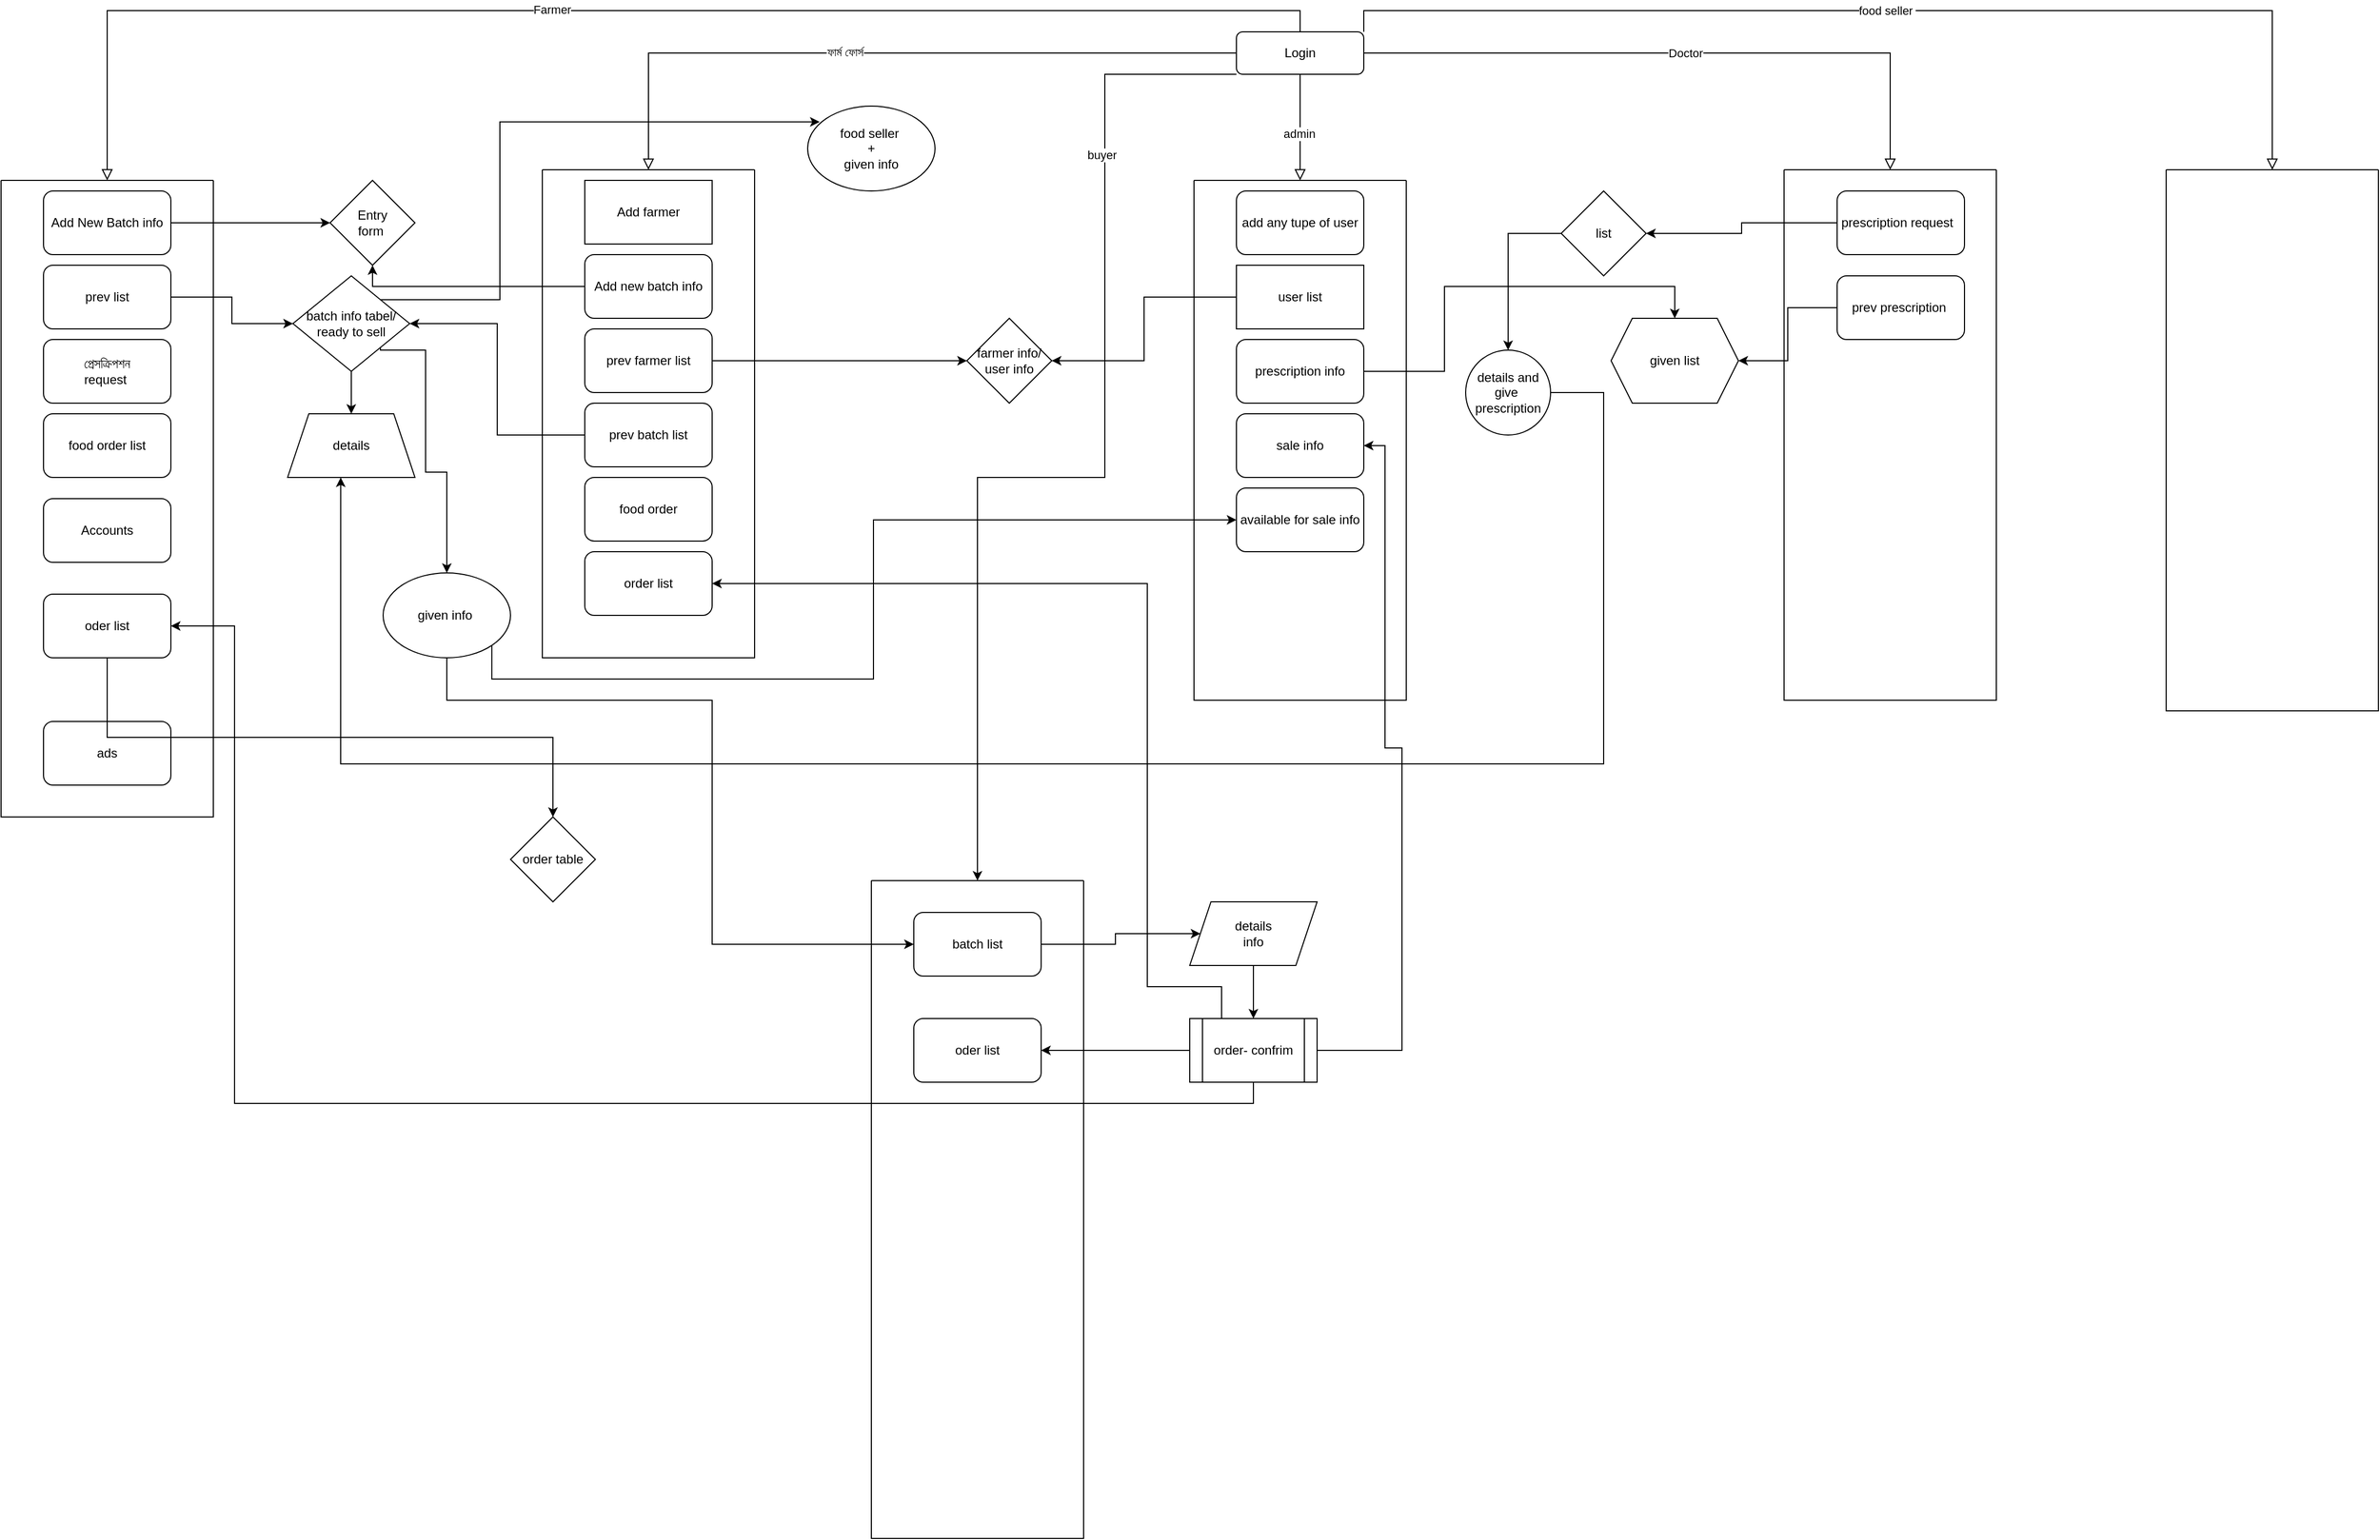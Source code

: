 <mxfile version="21.3.5" type="github">
  <diagram id="C5RBs43oDa-KdzZeNtuy" name="Page-1">
    <mxGraphModel dx="2193" dy="728" grid="1" gridSize="10" guides="1" tooltips="1" connect="1" arrows="1" fold="1" page="1" pageScale="1" pageWidth="827" pageHeight="1169" math="0" shadow="0">
      <root>
        <mxCell id="WIyWlLk6GJQsqaUBKTNV-0" />
        <mxCell id="WIyWlLk6GJQsqaUBKTNV-1" parent="WIyWlLk6GJQsqaUBKTNV-0" />
        <mxCell id="WIyWlLk6GJQsqaUBKTNV-2" value="" style="rounded=0;html=1;jettySize=auto;orthogonalLoop=1;fontSize=11;endArrow=block;endFill=0;endSize=8;strokeWidth=1;shadow=0;labelBackgroundColor=none;edgeStyle=orthogonalEdgeStyle;entryX=0.5;entryY=0;entryDx=0;entryDy=0;exitX=0.5;exitY=0;exitDx=0;exitDy=0;" parent="WIyWlLk6GJQsqaUBKTNV-1" source="WIyWlLk6GJQsqaUBKTNV-3" target="rfF3xyyndjlrV5NvCtdU-0" edge="1">
          <mxGeometry relative="1" as="geometry">
            <mxPoint x="220" y="170" as="targetPoint" />
          </mxGeometry>
        </mxCell>
        <mxCell id="rfF3xyyndjlrV5NvCtdU-1" value="Farmer" style="edgeLabel;html=1;align=center;verticalAlign=middle;resizable=0;points=[];" vertex="1" connectable="0" parent="WIyWlLk6GJQsqaUBKTNV-2">
          <mxGeometry x="0.112" y="-1" relative="1" as="geometry">
            <mxPoint as="offset" />
          </mxGeometry>
        </mxCell>
        <mxCell id="rfF3xyyndjlrV5NvCtdU-62" style="edgeStyle=orthogonalEdgeStyle;rounded=0;orthogonalLoop=1;jettySize=auto;html=1;exitX=0;exitY=1;exitDx=0;exitDy=0;" edge="1" parent="WIyWlLk6GJQsqaUBKTNV-1" source="WIyWlLk6GJQsqaUBKTNV-3" target="rfF3xyyndjlrV5NvCtdU-61">
          <mxGeometry relative="1" as="geometry">
            <Array as="points">
              <mxPoint x="230" y="90" />
              <mxPoint x="230" y="470" />
              <mxPoint x="110" y="470" />
            </Array>
          </mxGeometry>
        </mxCell>
        <mxCell id="rfF3xyyndjlrV5NvCtdU-63" value="buyer" style="edgeLabel;html=1;align=center;verticalAlign=middle;resizable=0;points=[];" vertex="1" connectable="0" parent="rfF3xyyndjlrV5NvCtdU-62">
          <mxGeometry x="-0.601" y="-3" relative="1" as="geometry">
            <mxPoint y="-1" as="offset" />
          </mxGeometry>
        </mxCell>
        <mxCell id="WIyWlLk6GJQsqaUBKTNV-3" value="Login" style="rounded=1;whiteSpace=wrap;html=1;fontSize=12;glass=0;strokeWidth=1;shadow=0;" parent="WIyWlLk6GJQsqaUBKTNV-1" vertex="1">
          <mxGeometry x="354" y="50" width="120" height="40" as="geometry" />
        </mxCell>
        <mxCell id="rfF3xyyndjlrV5NvCtdU-0" value="" style="swimlane;startSize=0;" vertex="1" parent="WIyWlLk6GJQsqaUBKTNV-1">
          <mxGeometry x="-810" y="190" width="200" height="600" as="geometry">
            <mxRectangle x="10" y="180" width="50" height="40" as="alternateBounds" />
          </mxGeometry>
        </mxCell>
        <mxCell id="rfF3xyyndjlrV5NvCtdU-9" value="Add New Batch info" style="rounded=1;whiteSpace=wrap;html=1;" vertex="1" parent="rfF3xyyndjlrV5NvCtdU-0">
          <mxGeometry x="40" y="10" width="120" height="60" as="geometry" />
        </mxCell>
        <mxCell id="rfF3xyyndjlrV5NvCtdU-10" value="prev list" style="rounded=1;whiteSpace=wrap;html=1;" vertex="1" parent="rfF3xyyndjlrV5NvCtdU-0">
          <mxGeometry x="40" y="80" width="120" height="60" as="geometry" />
        </mxCell>
        <mxCell id="rfF3xyyndjlrV5NvCtdU-11" value="প্রেসক্রিপশন&lt;br&gt;request&amp;nbsp;" style="rounded=1;whiteSpace=wrap;html=1;" vertex="1" parent="rfF3xyyndjlrV5NvCtdU-0">
          <mxGeometry x="40" y="150" width="120" height="60" as="geometry" />
        </mxCell>
        <mxCell id="rfF3xyyndjlrV5NvCtdU-12" value="food order list" style="rounded=1;whiteSpace=wrap;html=1;" vertex="1" parent="rfF3xyyndjlrV5NvCtdU-0">
          <mxGeometry x="40" y="220" width="120" height="60" as="geometry" />
        </mxCell>
        <mxCell id="rfF3xyyndjlrV5NvCtdU-14" value="ads" style="rounded=1;whiteSpace=wrap;html=1;" vertex="1" parent="rfF3xyyndjlrV5NvCtdU-0">
          <mxGeometry x="40" y="510" width="120" height="60" as="geometry" />
        </mxCell>
        <mxCell id="rfF3xyyndjlrV5NvCtdU-18" value="Accounts" style="rounded=1;whiteSpace=wrap;html=1;" vertex="1" parent="rfF3xyyndjlrV5NvCtdU-0">
          <mxGeometry x="40" y="300" width="120" height="60" as="geometry" />
        </mxCell>
        <mxCell id="rfF3xyyndjlrV5NvCtdU-78" value="oder list" style="rounded=1;whiteSpace=wrap;html=1;" vertex="1" parent="rfF3xyyndjlrV5NvCtdU-0">
          <mxGeometry x="40" y="390" width="120" height="60" as="geometry" />
        </mxCell>
        <mxCell id="rfF3xyyndjlrV5NvCtdU-2" value="" style="swimlane;startSize=0;" vertex="1" parent="WIyWlLk6GJQsqaUBKTNV-1">
          <mxGeometry x="-300" y="180" width="200" height="460" as="geometry">
            <mxRectangle x="270" y="180" width="50" height="40" as="alternateBounds" />
          </mxGeometry>
        </mxCell>
        <mxCell id="rfF3xyyndjlrV5NvCtdU-15" value="Add farmer" style="whiteSpace=wrap;html=1;" vertex="1" parent="rfF3xyyndjlrV5NvCtdU-2">
          <mxGeometry x="40" y="10" width="120" height="60" as="geometry" />
        </mxCell>
        <mxCell id="rfF3xyyndjlrV5NvCtdU-16" value="Add new batch info" style="rounded=1;whiteSpace=wrap;html=1;" vertex="1" parent="rfF3xyyndjlrV5NvCtdU-2">
          <mxGeometry x="40" y="80" width="120" height="60" as="geometry" />
        </mxCell>
        <mxCell id="rfF3xyyndjlrV5NvCtdU-19" value="prev farmer list" style="rounded=1;whiteSpace=wrap;html=1;" vertex="1" parent="rfF3xyyndjlrV5NvCtdU-2">
          <mxGeometry x="40" y="150" width="120" height="60" as="geometry" />
        </mxCell>
        <mxCell id="rfF3xyyndjlrV5NvCtdU-20" value="prev batch list" style="rounded=1;whiteSpace=wrap;html=1;" vertex="1" parent="rfF3xyyndjlrV5NvCtdU-2">
          <mxGeometry x="40" y="220" width="120" height="60" as="geometry" />
        </mxCell>
        <mxCell id="rfF3xyyndjlrV5NvCtdU-22" value="food order" style="rounded=1;whiteSpace=wrap;html=1;" vertex="1" parent="rfF3xyyndjlrV5NvCtdU-2">
          <mxGeometry x="40" y="290" width="120" height="60" as="geometry" />
        </mxCell>
        <mxCell id="rfF3xyyndjlrV5NvCtdU-82" value="order list" style="rounded=1;whiteSpace=wrap;html=1;" vertex="1" parent="rfF3xyyndjlrV5NvCtdU-2">
          <mxGeometry x="40" y="360" width="120" height="60" as="geometry" />
        </mxCell>
        <mxCell id="rfF3xyyndjlrV5NvCtdU-7" value="" style="rounded=0;html=1;jettySize=auto;orthogonalLoop=1;fontSize=11;endArrow=block;endFill=0;endSize=8;strokeWidth=1;shadow=0;labelBackgroundColor=none;edgeStyle=orthogonalEdgeStyle;entryX=0.5;entryY=0;entryDx=0;entryDy=0;" edge="1" parent="WIyWlLk6GJQsqaUBKTNV-1" source="WIyWlLk6GJQsqaUBKTNV-3" target="rfF3xyyndjlrV5NvCtdU-2">
          <mxGeometry relative="1" as="geometry">
            <mxPoint x="350" y="70" as="sourcePoint" />
            <mxPoint x="111" y="187" as="targetPoint" />
          </mxGeometry>
        </mxCell>
        <mxCell id="rfF3xyyndjlrV5NvCtdU-8" value="ফার্ম ফোর্স" style="edgeLabel;html=1;align=center;verticalAlign=middle;resizable=0;points=[];" vertex="1" connectable="0" parent="rfF3xyyndjlrV5NvCtdU-7">
          <mxGeometry x="0.112" y="-1" relative="1" as="geometry">
            <mxPoint as="offset" />
          </mxGeometry>
        </mxCell>
        <mxCell id="rfF3xyyndjlrV5NvCtdU-23" value="" style="swimlane;startSize=0;" vertex="1" parent="WIyWlLk6GJQsqaUBKTNV-1">
          <mxGeometry x="314" y="190" width="200" height="490" as="geometry" />
        </mxCell>
        <mxCell id="rfF3xyyndjlrV5NvCtdU-27" value="add any tupe of user" style="rounded=1;whiteSpace=wrap;html=1;" vertex="1" parent="rfF3xyyndjlrV5NvCtdU-23">
          <mxGeometry x="40" y="10" width="120" height="60" as="geometry" />
        </mxCell>
        <mxCell id="rfF3xyyndjlrV5NvCtdU-28" value="user list" style="rounded=0;whiteSpace=wrap;html=1;" vertex="1" parent="rfF3xyyndjlrV5NvCtdU-23">
          <mxGeometry x="40" y="80" width="120" height="60" as="geometry" />
        </mxCell>
        <mxCell id="rfF3xyyndjlrV5NvCtdU-29" value="prescription info" style="rounded=1;whiteSpace=wrap;html=1;" vertex="1" parent="rfF3xyyndjlrV5NvCtdU-23">
          <mxGeometry x="40" y="150" width="120" height="60" as="geometry" />
        </mxCell>
        <mxCell id="rfF3xyyndjlrV5NvCtdU-30" value="sale info" style="rounded=1;whiteSpace=wrap;html=1;" vertex="1" parent="rfF3xyyndjlrV5NvCtdU-23">
          <mxGeometry x="40" y="220" width="120" height="60" as="geometry" />
        </mxCell>
        <mxCell id="rfF3xyyndjlrV5NvCtdU-31" value="available for sale info" style="rounded=1;whiteSpace=wrap;html=1;" vertex="1" parent="rfF3xyyndjlrV5NvCtdU-23">
          <mxGeometry x="40" y="290" width="120" height="60" as="geometry" />
        </mxCell>
        <mxCell id="rfF3xyyndjlrV5NvCtdU-25" value="" style="rounded=0;html=1;jettySize=auto;orthogonalLoop=1;fontSize=11;endArrow=block;endFill=0;endSize=8;strokeWidth=1;shadow=0;labelBackgroundColor=none;edgeStyle=orthogonalEdgeStyle;entryX=0.5;entryY=0;entryDx=0;entryDy=0;exitX=0.5;exitY=1;exitDx=0;exitDy=0;" edge="1" parent="WIyWlLk6GJQsqaUBKTNV-1" source="WIyWlLk6GJQsqaUBKTNV-3" target="rfF3xyyndjlrV5NvCtdU-23">
          <mxGeometry relative="1" as="geometry">
            <mxPoint x="364" y="80" as="sourcePoint" />
            <mxPoint y="200" as="targetPoint" />
          </mxGeometry>
        </mxCell>
        <mxCell id="rfF3xyyndjlrV5NvCtdU-26" value="admin" style="edgeLabel;html=1;align=center;verticalAlign=middle;resizable=0;points=[];" vertex="1" connectable="0" parent="rfF3xyyndjlrV5NvCtdU-25">
          <mxGeometry x="0.112" y="-1" relative="1" as="geometry">
            <mxPoint as="offset" />
          </mxGeometry>
        </mxCell>
        <mxCell id="rfF3xyyndjlrV5NvCtdU-32" value="Entry&lt;br&gt;form&amp;nbsp;" style="rhombus;whiteSpace=wrap;html=1;" vertex="1" parent="WIyWlLk6GJQsqaUBKTNV-1">
          <mxGeometry x="-500" y="190" width="80" height="80" as="geometry" />
        </mxCell>
        <mxCell id="rfF3xyyndjlrV5NvCtdU-33" style="edgeStyle=orthogonalEdgeStyle;rounded=0;orthogonalLoop=1;jettySize=auto;html=1;entryX=0;entryY=0.5;entryDx=0;entryDy=0;" edge="1" parent="WIyWlLk6GJQsqaUBKTNV-1" source="rfF3xyyndjlrV5NvCtdU-9" target="rfF3xyyndjlrV5NvCtdU-32">
          <mxGeometry relative="1" as="geometry" />
        </mxCell>
        <mxCell id="rfF3xyyndjlrV5NvCtdU-34" style="edgeStyle=orthogonalEdgeStyle;rounded=0;orthogonalLoop=1;jettySize=auto;html=1;entryX=0.5;entryY=1;entryDx=0;entryDy=0;" edge="1" parent="WIyWlLk6GJQsqaUBKTNV-1" source="rfF3xyyndjlrV5NvCtdU-16" target="rfF3xyyndjlrV5NvCtdU-32">
          <mxGeometry relative="1" as="geometry" />
        </mxCell>
        <mxCell id="rfF3xyyndjlrV5NvCtdU-57" style="edgeStyle=orthogonalEdgeStyle;rounded=0;orthogonalLoop=1;jettySize=auto;html=1;exitX=0.5;exitY=1;exitDx=0;exitDy=0;entryX=0.5;entryY=0;entryDx=0;entryDy=0;" edge="1" parent="WIyWlLk6GJQsqaUBKTNV-1" source="rfF3xyyndjlrV5NvCtdU-35" target="rfF3xyyndjlrV5NvCtdU-51">
          <mxGeometry relative="1" as="geometry" />
        </mxCell>
        <mxCell id="rfF3xyyndjlrV5NvCtdU-65" style="edgeStyle=orthogonalEdgeStyle;rounded=0;orthogonalLoop=1;jettySize=auto;html=1;exitX=1;exitY=1;exitDx=0;exitDy=0;entryX=0.5;entryY=0;entryDx=0;entryDy=0;" edge="1" parent="WIyWlLk6GJQsqaUBKTNV-1" source="rfF3xyyndjlrV5NvCtdU-35" target="rfF3xyyndjlrV5NvCtdU-64">
          <mxGeometry relative="1" as="geometry">
            <Array as="points">
              <mxPoint x="-410" y="350" />
              <mxPoint x="-410" y="465" />
              <mxPoint x="-390" y="465" />
            </Array>
          </mxGeometry>
        </mxCell>
        <mxCell id="rfF3xyyndjlrV5NvCtdU-85" style="edgeStyle=orthogonalEdgeStyle;rounded=0;orthogonalLoop=1;jettySize=auto;html=1;exitX=1;exitY=0;exitDx=0;exitDy=0;entryX=0.094;entryY=0.186;entryDx=0;entryDy=0;entryPerimeter=0;" edge="1" parent="WIyWlLk6GJQsqaUBKTNV-1" source="rfF3xyyndjlrV5NvCtdU-35" target="rfF3xyyndjlrV5NvCtdU-84">
          <mxGeometry relative="1" as="geometry">
            <Array as="points">
              <mxPoint x="-340" y="302" />
              <mxPoint x="-340" y="135" />
            </Array>
          </mxGeometry>
        </mxCell>
        <mxCell id="rfF3xyyndjlrV5NvCtdU-35" value="batch info tabel/ ready to sell" style="rhombus;whiteSpace=wrap;html=1;" vertex="1" parent="WIyWlLk6GJQsqaUBKTNV-1">
          <mxGeometry x="-535" y="280" width="110" height="90" as="geometry" />
        </mxCell>
        <mxCell id="rfF3xyyndjlrV5NvCtdU-36" style="edgeStyle=orthogonalEdgeStyle;rounded=0;orthogonalLoop=1;jettySize=auto;html=1;entryX=0;entryY=0.5;entryDx=0;entryDy=0;" edge="1" parent="WIyWlLk6GJQsqaUBKTNV-1" source="rfF3xyyndjlrV5NvCtdU-10" target="rfF3xyyndjlrV5NvCtdU-35">
          <mxGeometry relative="1" as="geometry" />
        </mxCell>
        <mxCell id="rfF3xyyndjlrV5NvCtdU-37" style="edgeStyle=orthogonalEdgeStyle;rounded=0;orthogonalLoop=1;jettySize=auto;html=1;entryX=1;entryY=0.5;entryDx=0;entryDy=0;" edge="1" parent="WIyWlLk6GJQsqaUBKTNV-1" source="rfF3xyyndjlrV5NvCtdU-20" target="rfF3xyyndjlrV5NvCtdU-35">
          <mxGeometry relative="1" as="geometry" />
        </mxCell>
        <mxCell id="rfF3xyyndjlrV5NvCtdU-38" value="farmer info/ user info" style="rhombus;whiteSpace=wrap;html=1;" vertex="1" parent="WIyWlLk6GJQsqaUBKTNV-1">
          <mxGeometry x="100" y="320" width="80" height="80" as="geometry" />
        </mxCell>
        <mxCell id="rfF3xyyndjlrV5NvCtdU-39" style="edgeStyle=orthogonalEdgeStyle;rounded=0;orthogonalLoop=1;jettySize=auto;html=1;entryX=0;entryY=0.5;entryDx=0;entryDy=0;" edge="1" parent="WIyWlLk6GJQsqaUBKTNV-1" source="rfF3xyyndjlrV5NvCtdU-19" target="rfF3xyyndjlrV5NvCtdU-38">
          <mxGeometry relative="1" as="geometry" />
        </mxCell>
        <mxCell id="rfF3xyyndjlrV5NvCtdU-40" style="edgeStyle=orthogonalEdgeStyle;rounded=0;orthogonalLoop=1;jettySize=auto;html=1;" edge="1" parent="WIyWlLk6GJQsqaUBKTNV-1" source="rfF3xyyndjlrV5NvCtdU-28" target="rfF3xyyndjlrV5NvCtdU-38">
          <mxGeometry relative="1" as="geometry" />
        </mxCell>
        <mxCell id="rfF3xyyndjlrV5NvCtdU-41" value="" style="swimlane;startSize=0;" vertex="1" parent="WIyWlLk6GJQsqaUBKTNV-1">
          <mxGeometry x="870" y="180" width="200" height="500" as="geometry" />
        </mxCell>
        <mxCell id="rfF3xyyndjlrV5NvCtdU-45" value="prescription request&amp;nbsp;&amp;nbsp;" style="rounded=1;whiteSpace=wrap;html=1;" vertex="1" parent="rfF3xyyndjlrV5NvCtdU-41">
          <mxGeometry x="50" y="20" width="120" height="60" as="geometry" />
        </mxCell>
        <mxCell id="rfF3xyyndjlrV5NvCtdU-53" value="prev prescription&amp;nbsp;" style="rounded=1;whiteSpace=wrap;html=1;" vertex="1" parent="rfF3xyyndjlrV5NvCtdU-41">
          <mxGeometry x="50" y="100" width="120" height="60" as="geometry" />
        </mxCell>
        <mxCell id="rfF3xyyndjlrV5NvCtdU-42" value="" style="rounded=0;html=1;jettySize=auto;orthogonalLoop=1;fontSize=11;endArrow=block;endFill=0;endSize=8;strokeWidth=1;shadow=0;labelBackgroundColor=none;edgeStyle=orthogonalEdgeStyle;entryX=0.5;entryY=0;entryDx=0;entryDy=0;exitX=1;exitY=0.5;exitDx=0;exitDy=0;" edge="1" parent="WIyWlLk6GJQsqaUBKTNV-1" source="WIyWlLk6GJQsqaUBKTNV-3" target="rfF3xyyndjlrV5NvCtdU-41">
          <mxGeometry relative="1" as="geometry">
            <mxPoint x="424" y="100" as="sourcePoint" />
            <mxPoint x="424" y="200" as="targetPoint" />
          </mxGeometry>
        </mxCell>
        <mxCell id="rfF3xyyndjlrV5NvCtdU-44" value="Doctor" style="edgeLabel;html=1;align=center;verticalAlign=middle;resizable=0;points=[];" vertex="1" connectable="0" parent="rfF3xyyndjlrV5NvCtdU-42">
          <mxGeometry x="-0.0" relative="1" as="geometry">
            <mxPoint as="offset" />
          </mxGeometry>
        </mxCell>
        <mxCell id="rfF3xyyndjlrV5NvCtdU-49" value="" style="edgeStyle=orthogonalEdgeStyle;rounded=0;orthogonalLoop=1;jettySize=auto;html=1;" edge="1" parent="WIyWlLk6GJQsqaUBKTNV-1" source="rfF3xyyndjlrV5NvCtdU-46" target="rfF3xyyndjlrV5NvCtdU-48">
          <mxGeometry relative="1" as="geometry" />
        </mxCell>
        <mxCell id="rfF3xyyndjlrV5NvCtdU-46" value="list" style="rhombus;whiteSpace=wrap;html=1;" vertex="1" parent="WIyWlLk6GJQsqaUBKTNV-1">
          <mxGeometry x="660" y="200" width="80" height="80" as="geometry" />
        </mxCell>
        <mxCell id="rfF3xyyndjlrV5NvCtdU-47" style="edgeStyle=orthogonalEdgeStyle;rounded=0;orthogonalLoop=1;jettySize=auto;html=1;entryX=1;entryY=0.5;entryDx=0;entryDy=0;" edge="1" parent="WIyWlLk6GJQsqaUBKTNV-1" source="rfF3xyyndjlrV5NvCtdU-45" target="rfF3xyyndjlrV5NvCtdU-46">
          <mxGeometry relative="1" as="geometry" />
        </mxCell>
        <mxCell id="rfF3xyyndjlrV5NvCtdU-52" style="edgeStyle=orthogonalEdgeStyle;rounded=0;orthogonalLoop=1;jettySize=auto;html=1;entryX=0.417;entryY=1;entryDx=0;entryDy=0;entryPerimeter=0;" edge="1" parent="WIyWlLk6GJQsqaUBKTNV-1" source="rfF3xyyndjlrV5NvCtdU-48" target="rfF3xyyndjlrV5NvCtdU-51">
          <mxGeometry relative="1" as="geometry">
            <Array as="points">
              <mxPoint x="700" y="740" />
              <mxPoint x="-490" y="740" />
            </Array>
          </mxGeometry>
        </mxCell>
        <mxCell id="rfF3xyyndjlrV5NvCtdU-48" value="details and give&amp;nbsp;&lt;br&gt;prescription" style="ellipse;whiteSpace=wrap;html=1;" vertex="1" parent="WIyWlLk6GJQsqaUBKTNV-1">
          <mxGeometry x="570" y="350" width="80" height="80" as="geometry" />
        </mxCell>
        <mxCell id="rfF3xyyndjlrV5NvCtdU-51" value="details" style="shape=trapezoid;perimeter=trapezoidPerimeter;whiteSpace=wrap;html=1;fixedSize=1;" vertex="1" parent="WIyWlLk6GJQsqaUBKTNV-1">
          <mxGeometry x="-540" y="410" width="120" height="60" as="geometry" />
        </mxCell>
        <mxCell id="rfF3xyyndjlrV5NvCtdU-54" style="edgeStyle=orthogonalEdgeStyle;rounded=0;orthogonalLoop=1;jettySize=auto;html=1;entryX=1;entryY=0.5;entryDx=0;entryDy=0;" edge="1" parent="WIyWlLk6GJQsqaUBKTNV-1" source="rfF3xyyndjlrV5NvCtdU-53" target="rfF3xyyndjlrV5NvCtdU-55">
          <mxGeometry relative="1" as="geometry" />
        </mxCell>
        <mxCell id="rfF3xyyndjlrV5NvCtdU-55" value="given list" style="shape=hexagon;perimeter=hexagonPerimeter2;whiteSpace=wrap;html=1;fixedSize=1;" vertex="1" parent="WIyWlLk6GJQsqaUBKTNV-1">
          <mxGeometry x="707" y="320" width="120" height="80" as="geometry" />
        </mxCell>
        <mxCell id="rfF3xyyndjlrV5NvCtdU-56" style="edgeStyle=orthogonalEdgeStyle;rounded=0;orthogonalLoop=1;jettySize=auto;html=1;entryX=0.5;entryY=0;entryDx=0;entryDy=0;" edge="1" parent="WIyWlLk6GJQsqaUBKTNV-1" source="rfF3xyyndjlrV5NvCtdU-29" target="rfF3xyyndjlrV5NvCtdU-55">
          <mxGeometry relative="1" as="geometry">
            <Array as="points">
              <mxPoint x="550" y="370" />
              <mxPoint x="550" y="290" />
              <mxPoint x="767" y="290" />
            </Array>
          </mxGeometry>
        </mxCell>
        <mxCell id="rfF3xyyndjlrV5NvCtdU-58" value="" style="swimlane;startSize=0;" vertex="1" parent="WIyWlLk6GJQsqaUBKTNV-1">
          <mxGeometry x="1230" y="180" width="200" height="510" as="geometry" />
        </mxCell>
        <mxCell id="rfF3xyyndjlrV5NvCtdU-59" value="" style="rounded=0;html=1;jettySize=auto;orthogonalLoop=1;fontSize=11;endArrow=block;endFill=0;endSize=8;strokeWidth=1;shadow=0;labelBackgroundColor=none;edgeStyle=orthogonalEdgeStyle;entryX=0.5;entryY=0;entryDx=0;entryDy=0;exitX=1;exitY=0;exitDx=0;exitDy=0;" edge="1" parent="WIyWlLk6GJQsqaUBKTNV-1" source="WIyWlLk6GJQsqaUBKTNV-3" target="rfF3xyyndjlrV5NvCtdU-58">
          <mxGeometry relative="1" as="geometry">
            <mxPoint x="484" y="80" as="sourcePoint" />
            <mxPoint x="980" y="190" as="targetPoint" />
          </mxGeometry>
        </mxCell>
        <mxCell id="rfF3xyyndjlrV5NvCtdU-60" value="food seller&amp;nbsp;" style="edgeLabel;html=1;align=center;verticalAlign=middle;resizable=0;points=[];" vertex="1" connectable="0" parent="rfF3xyyndjlrV5NvCtdU-59">
          <mxGeometry x="-0.0" relative="1" as="geometry">
            <mxPoint as="offset" />
          </mxGeometry>
        </mxCell>
        <mxCell id="rfF3xyyndjlrV5NvCtdU-61" value="" style="swimlane;startSize=0;" vertex="1" parent="WIyWlLk6GJQsqaUBKTNV-1">
          <mxGeometry x="10" y="850" width="200" height="620" as="geometry" />
        </mxCell>
        <mxCell id="rfF3xyyndjlrV5NvCtdU-68" value="batch list" style="rounded=1;whiteSpace=wrap;html=1;" vertex="1" parent="rfF3xyyndjlrV5NvCtdU-61">
          <mxGeometry x="40" y="30" width="120" height="60" as="geometry" />
        </mxCell>
        <mxCell id="rfF3xyyndjlrV5NvCtdU-73" value="oder list" style="rounded=1;whiteSpace=wrap;html=1;" vertex="1" parent="rfF3xyyndjlrV5NvCtdU-61">
          <mxGeometry x="40" y="130" width="120" height="60" as="geometry" />
        </mxCell>
        <mxCell id="rfF3xyyndjlrV5NvCtdU-66" style="edgeStyle=orthogonalEdgeStyle;rounded=0;orthogonalLoop=1;jettySize=auto;html=1;entryX=0;entryY=0.5;entryDx=0;entryDy=0;" edge="1" parent="WIyWlLk6GJQsqaUBKTNV-1" source="rfF3xyyndjlrV5NvCtdU-64" target="rfF3xyyndjlrV5NvCtdU-68">
          <mxGeometry relative="1" as="geometry">
            <mxPoint x="-20" y="1162.222" as="targetPoint" />
            <Array as="points">
              <mxPoint x="-390" y="680" />
              <mxPoint x="-140" y="680" />
              <mxPoint x="-140" y="910" />
            </Array>
          </mxGeometry>
        </mxCell>
        <mxCell id="rfF3xyyndjlrV5NvCtdU-86" style="edgeStyle=orthogonalEdgeStyle;rounded=0;orthogonalLoop=1;jettySize=auto;html=1;exitX=1;exitY=1;exitDx=0;exitDy=0;entryX=0;entryY=0.5;entryDx=0;entryDy=0;" edge="1" parent="WIyWlLk6GJQsqaUBKTNV-1" source="rfF3xyyndjlrV5NvCtdU-64" target="rfF3xyyndjlrV5NvCtdU-31">
          <mxGeometry relative="1" as="geometry">
            <Array as="points">
              <mxPoint x="-348" y="660" />
              <mxPoint x="12" y="660" />
              <mxPoint x="12" y="510" />
            </Array>
          </mxGeometry>
        </mxCell>
        <mxCell id="rfF3xyyndjlrV5NvCtdU-64" value="given info&amp;nbsp;" style="ellipse;whiteSpace=wrap;html=1;" vertex="1" parent="WIyWlLk6GJQsqaUBKTNV-1">
          <mxGeometry x="-450" y="560" width="120" height="80" as="geometry" />
        </mxCell>
        <mxCell id="rfF3xyyndjlrV5NvCtdU-74" style="edgeStyle=orthogonalEdgeStyle;rounded=0;orthogonalLoop=1;jettySize=auto;html=1;exitX=0.5;exitY=1;exitDx=0;exitDy=0;entryX=0.5;entryY=0;entryDx=0;entryDy=0;" edge="1" parent="WIyWlLk6GJQsqaUBKTNV-1" source="rfF3xyyndjlrV5NvCtdU-69" target="rfF3xyyndjlrV5NvCtdU-72">
          <mxGeometry relative="1" as="geometry" />
        </mxCell>
        <mxCell id="rfF3xyyndjlrV5NvCtdU-69" value="details&lt;br&gt;info" style="shape=parallelogram;perimeter=parallelogramPerimeter;whiteSpace=wrap;html=1;fixedSize=1;" vertex="1" parent="WIyWlLk6GJQsqaUBKTNV-1">
          <mxGeometry x="310" y="870" width="120" height="60" as="geometry" />
        </mxCell>
        <mxCell id="rfF3xyyndjlrV5NvCtdU-70" style="edgeStyle=orthogonalEdgeStyle;rounded=0;orthogonalLoop=1;jettySize=auto;html=1;" edge="1" parent="WIyWlLk6GJQsqaUBKTNV-1" source="rfF3xyyndjlrV5NvCtdU-68" target="rfF3xyyndjlrV5NvCtdU-69">
          <mxGeometry relative="1" as="geometry" />
        </mxCell>
        <mxCell id="rfF3xyyndjlrV5NvCtdU-75" style="edgeStyle=orthogonalEdgeStyle;rounded=0;orthogonalLoop=1;jettySize=auto;html=1;" edge="1" parent="WIyWlLk6GJQsqaUBKTNV-1" source="rfF3xyyndjlrV5NvCtdU-72" target="rfF3xyyndjlrV5NvCtdU-73">
          <mxGeometry relative="1" as="geometry" />
        </mxCell>
        <mxCell id="rfF3xyyndjlrV5NvCtdU-76" style="edgeStyle=orthogonalEdgeStyle;rounded=0;orthogonalLoop=1;jettySize=auto;html=1;entryX=1;entryY=0.5;entryDx=0;entryDy=0;" edge="1" parent="WIyWlLk6GJQsqaUBKTNV-1" source="rfF3xyyndjlrV5NvCtdU-72" target="rfF3xyyndjlrV5NvCtdU-30">
          <mxGeometry relative="1" as="geometry">
            <Array as="points">
              <mxPoint x="510" y="1010" />
              <mxPoint x="510" y="725" />
              <mxPoint x="494" y="725" />
              <mxPoint x="494" y="440" />
            </Array>
          </mxGeometry>
        </mxCell>
        <mxCell id="rfF3xyyndjlrV5NvCtdU-79" style="edgeStyle=orthogonalEdgeStyle;rounded=0;orthogonalLoop=1;jettySize=auto;html=1;exitX=0.5;exitY=1;exitDx=0;exitDy=0;entryX=1;entryY=0.5;entryDx=0;entryDy=0;" edge="1" parent="WIyWlLk6GJQsqaUBKTNV-1" source="rfF3xyyndjlrV5NvCtdU-72" target="rfF3xyyndjlrV5NvCtdU-78">
          <mxGeometry relative="1" as="geometry">
            <Array as="points">
              <mxPoint x="370" y="1060" />
              <mxPoint x="-590" y="1060" />
              <mxPoint x="-590" y="610" />
            </Array>
          </mxGeometry>
        </mxCell>
        <mxCell id="rfF3xyyndjlrV5NvCtdU-83" style="edgeStyle=orthogonalEdgeStyle;rounded=0;orthogonalLoop=1;jettySize=auto;html=1;exitX=0.25;exitY=0;exitDx=0;exitDy=0;entryX=1;entryY=0.5;entryDx=0;entryDy=0;" edge="1" parent="WIyWlLk6GJQsqaUBKTNV-1" source="rfF3xyyndjlrV5NvCtdU-72" target="rfF3xyyndjlrV5NvCtdU-82">
          <mxGeometry relative="1" as="geometry">
            <Array as="points">
              <mxPoint x="340" y="950" />
              <mxPoint x="270" y="950" />
              <mxPoint x="270" y="570" />
            </Array>
          </mxGeometry>
        </mxCell>
        <mxCell id="rfF3xyyndjlrV5NvCtdU-72" value="order- confrim" style="shape=process;whiteSpace=wrap;html=1;backgroundOutline=1;" vertex="1" parent="WIyWlLk6GJQsqaUBKTNV-1">
          <mxGeometry x="310" y="980" width="120" height="60" as="geometry" />
        </mxCell>
        <mxCell id="rfF3xyyndjlrV5NvCtdU-80" value="order table" style="rhombus;whiteSpace=wrap;html=1;" vertex="1" parent="WIyWlLk6GJQsqaUBKTNV-1">
          <mxGeometry x="-330" y="790" width="80" height="80" as="geometry" />
        </mxCell>
        <mxCell id="rfF3xyyndjlrV5NvCtdU-81" style="edgeStyle=orthogonalEdgeStyle;rounded=0;orthogonalLoop=1;jettySize=auto;html=1;exitX=0.5;exitY=1;exitDx=0;exitDy=0;entryX=0.5;entryY=0;entryDx=0;entryDy=0;" edge="1" parent="WIyWlLk6GJQsqaUBKTNV-1" source="rfF3xyyndjlrV5NvCtdU-78" target="rfF3xyyndjlrV5NvCtdU-80">
          <mxGeometry relative="1" as="geometry" />
        </mxCell>
        <mxCell id="rfF3xyyndjlrV5NvCtdU-84" value="food seller&amp;nbsp;&lt;br&gt;+&lt;br&gt;given info" style="ellipse;whiteSpace=wrap;html=1;" vertex="1" parent="WIyWlLk6GJQsqaUBKTNV-1">
          <mxGeometry x="-50" y="120" width="120" height="80" as="geometry" />
        </mxCell>
      </root>
    </mxGraphModel>
  </diagram>
</mxfile>
